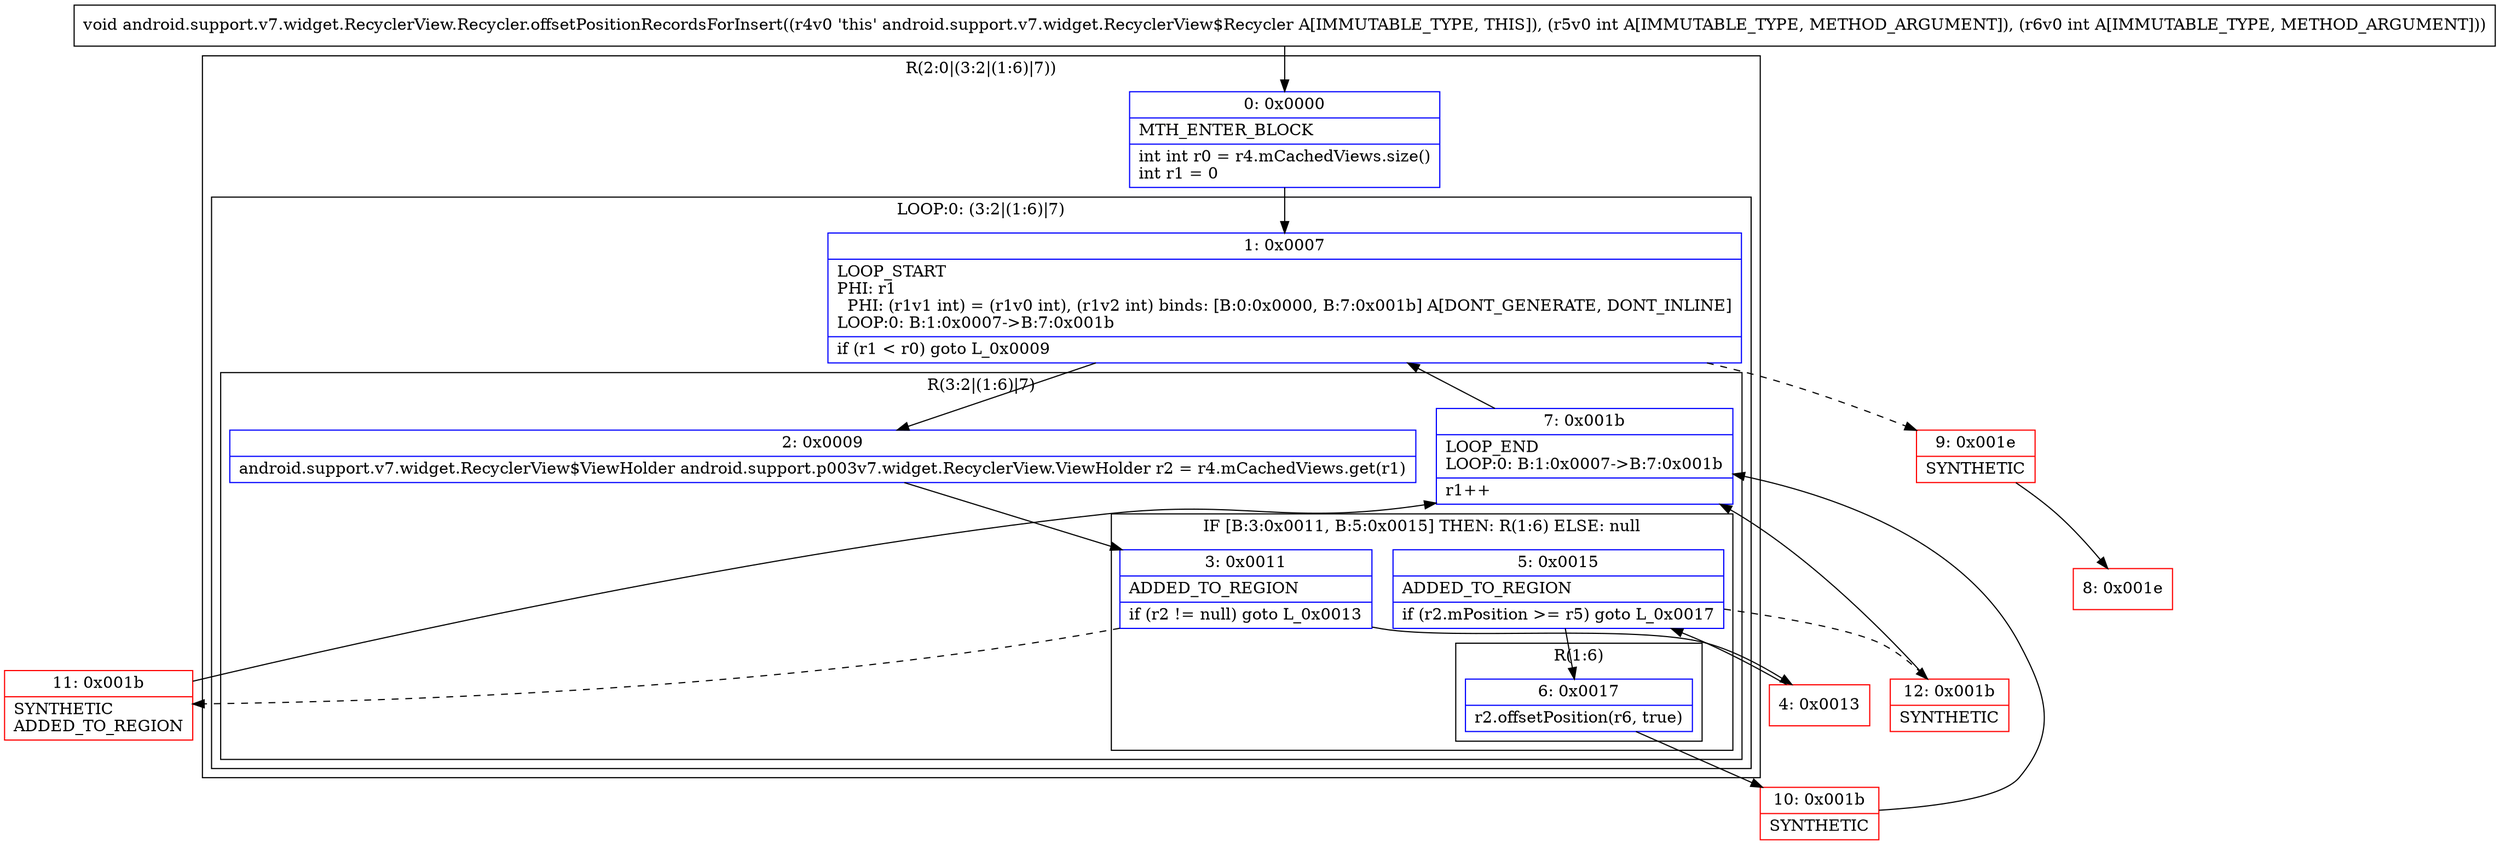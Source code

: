 digraph "CFG forandroid.support.v7.widget.RecyclerView.Recycler.offsetPositionRecordsForInsert(II)V" {
subgraph cluster_Region_1775207005 {
label = "R(2:0|(3:2|(1:6)|7))";
node [shape=record,color=blue];
Node_0 [shape=record,label="{0\:\ 0x0000|MTH_ENTER_BLOCK\l|int int r0 = r4.mCachedViews.size()\lint r1 = 0\l}"];
subgraph cluster_LoopRegion_1320983239 {
label = "LOOP:0: (3:2|(1:6)|7)";
node [shape=record,color=blue];
Node_1 [shape=record,label="{1\:\ 0x0007|LOOP_START\lPHI: r1 \l  PHI: (r1v1 int) = (r1v0 int), (r1v2 int) binds: [B:0:0x0000, B:7:0x001b] A[DONT_GENERATE, DONT_INLINE]\lLOOP:0: B:1:0x0007\-\>B:7:0x001b\l|if (r1 \< r0) goto L_0x0009\l}"];
subgraph cluster_Region_1461529464 {
label = "R(3:2|(1:6)|7)";
node [shape=record,color=blue];
Node_2 [shape=record,label="{2\:\ 0x0009|android.support.v7.widget.RecyclerView$ViewHolder android.support.p003v7.widget.RecyclerView.ViewHolder r2 = r4.mCachedViews.get(r1)\l}"];
subgraph cluster_IfRegion_1313527714 {
label = "IF [B:3:0x0011, B:5:0x0015] THEN: R(1:6) ELSE: null";
node [shape=record,color=blue];
Node_3 [shape=record,label="{3\:\ 0x0011|ADDED_TO_REGION\l|if (r2 != null) goto L_0x0013\l}"];
Node_5 [shape=record,label="{5\:\ 0x0015|ADDED_TO_REGION\l|if (r2.mPosition \>= r5) goto L_0x0017\l}"];
subgraph cluster_Region_1526888796 {
label = "R(1:6)";
node [shape=record,color=blue];
Node_6 [shape=record,label="{6\:\ 0x0017|r2.offsetPosition(r6, true)\l}"];
}
}
Node_7 [shape=record,label="{7\:\ 0x001b|LOOP_END\lLOOP:0: B:1:0x0007\-\>B:7:0x001b\l|r1++\l}"];
}
}
}
Node_4 [shape=record,color=red,label="{4\:\ 0x0013}"];
Node_8 [shape=record,color=red,label="{8\:\ 0x001e}"];
Node_9 [shape=record,color=red,label="{9\:\ 0x001e|SYNTHETIC\l}"];
Node_10 [shape=record,color=red,label="{10\:\ 0x001b|SYNTHETIC\l}"];
Node_11 [shape=record,color=red,label="{11\:\ 0x001b|SYNTHETIC\lADDED_TO_REGION\l}"];
Node_12 [shape=record,color=red,label="{12\:\ 0x001b|SYNTHETIC\l}"];
MethodNode[shape=record,label="{void android.support.v7.widget.RecyclerView.Recycler.offsetPositionRecordsForInsert((r4v0 'this' android.support.v7.widget.RecyclerView$Recycler A[IMMUTABLE_TYPE, THIS]), (r5v0 int A[IMMUTABLE_TYPE, METHOD_ARGUMENT]), (r6v0 int A[IMMUTABLE_TYPE, METHOD_ARGUMENT])) }"];
MethodNode -> Node_0;
Node_0 -> Node_1;
Node_1 -> Node_2;
Node_1 -> Node_9[style=dashed];
Node_2 -> Node_3;
Node_3 -> Node_4;
Node_3 -> Node_11[style=dashed];
Node_5 -> Node_6;
Node_5 -> Node_12[style=dashed];
Node_6 -> Node_10;
Node_7 -> Node_1;
Node_4 -> Node_5;
Node_9 -> Node_8;
Node_10 -> Node_7;
Node_11 -> Node_7;
Node_12 -> Node_7;
}


